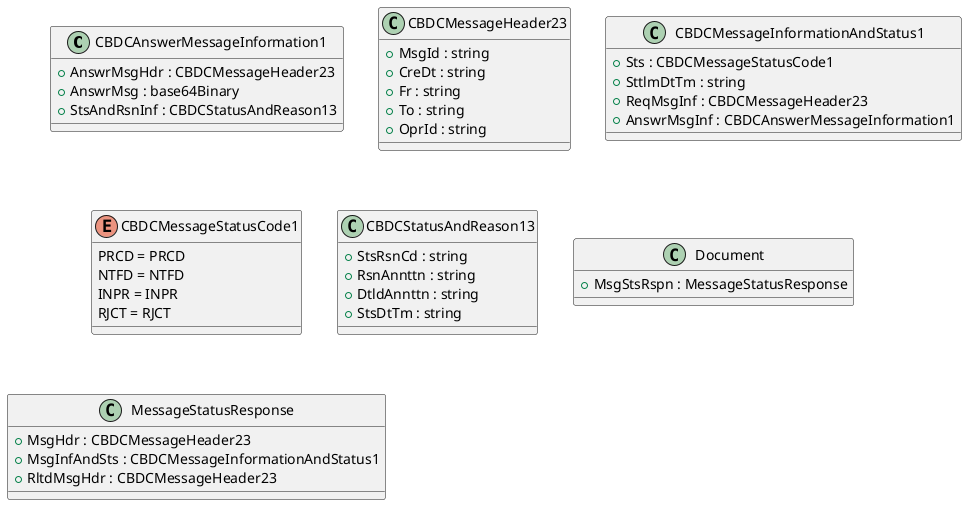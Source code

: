 @startuml

class CBDCAnswerMessageInformation1 {
    +AnswrMsgHdr : CBDCMessageHeader23
    +AnswrMsg : base64Binary
    +StsAndRsnInf : CBDCStatusAndReason13
}
class CBDCMessageHeader23 {
    +MsgId : string
    +CreDt : string
    +Fr : string
    +To : string
    +OprId : string
}
class CBDCMessageInformationAndStatus1 {
    +Sts : CBDCMessageStatusCode1
    +SttlmDtTm : string
    +ReqMsgInf : CBDCMessageHeader23
    +AnswrMsgInf : CBDCAnswerMessageInformation1
}
enum CBDCMessageStatusCode1 {
    PRCD = PRCD
    NTFD = NTFD
    INPR = INPR
    RJCT = RJCT
}
class CBDCStatusAndReason13 {
    +StsRsnCd : string
    +RsnAnnttn : string
    +DtldAnnttn : string
    +StsDtTm : string
}
class Document {
    +MsgStsRspn : MessageStatusResponse
}
class MessageStatusResponse {
    +MsgHdr : CBDCMessageHeader23
    +MsgInfAndSts : CBDCMessageInformationAndStatus1
    +RltdMsgHdr : CBDCMessageHeader23
}

@enduml
